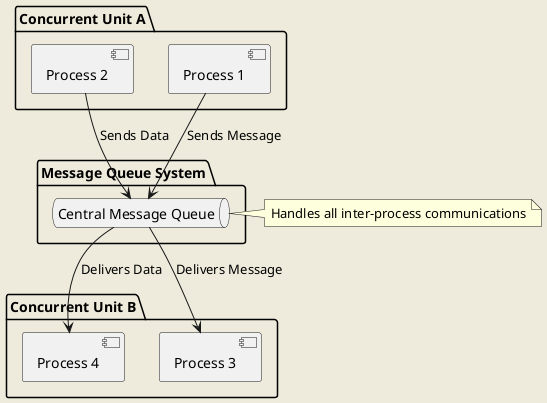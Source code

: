 @startuml
skinparam backgroundColor #EEEBDC

package "Concurrent Unit A" {
    [Process 1]
    [Process 2]
}

package "Message Queue System" {
    queue "Central Message Queue"
}

package "Concurrent Unit B" {
    [Process 3]
    [Process 4]
}

[Process 1] -down-> "Central Message Queue" : Sends Message
"Central Message Queue" -down-> [Process 3] : Delivers Message

[Process 2] -right-> "Central Message Queue" : Sends Data
"Central Message Queue" -right-> [Process 4] : Delivers Data

note right of "Central Message Queue" : Handles all inter-process communications
@enduml
